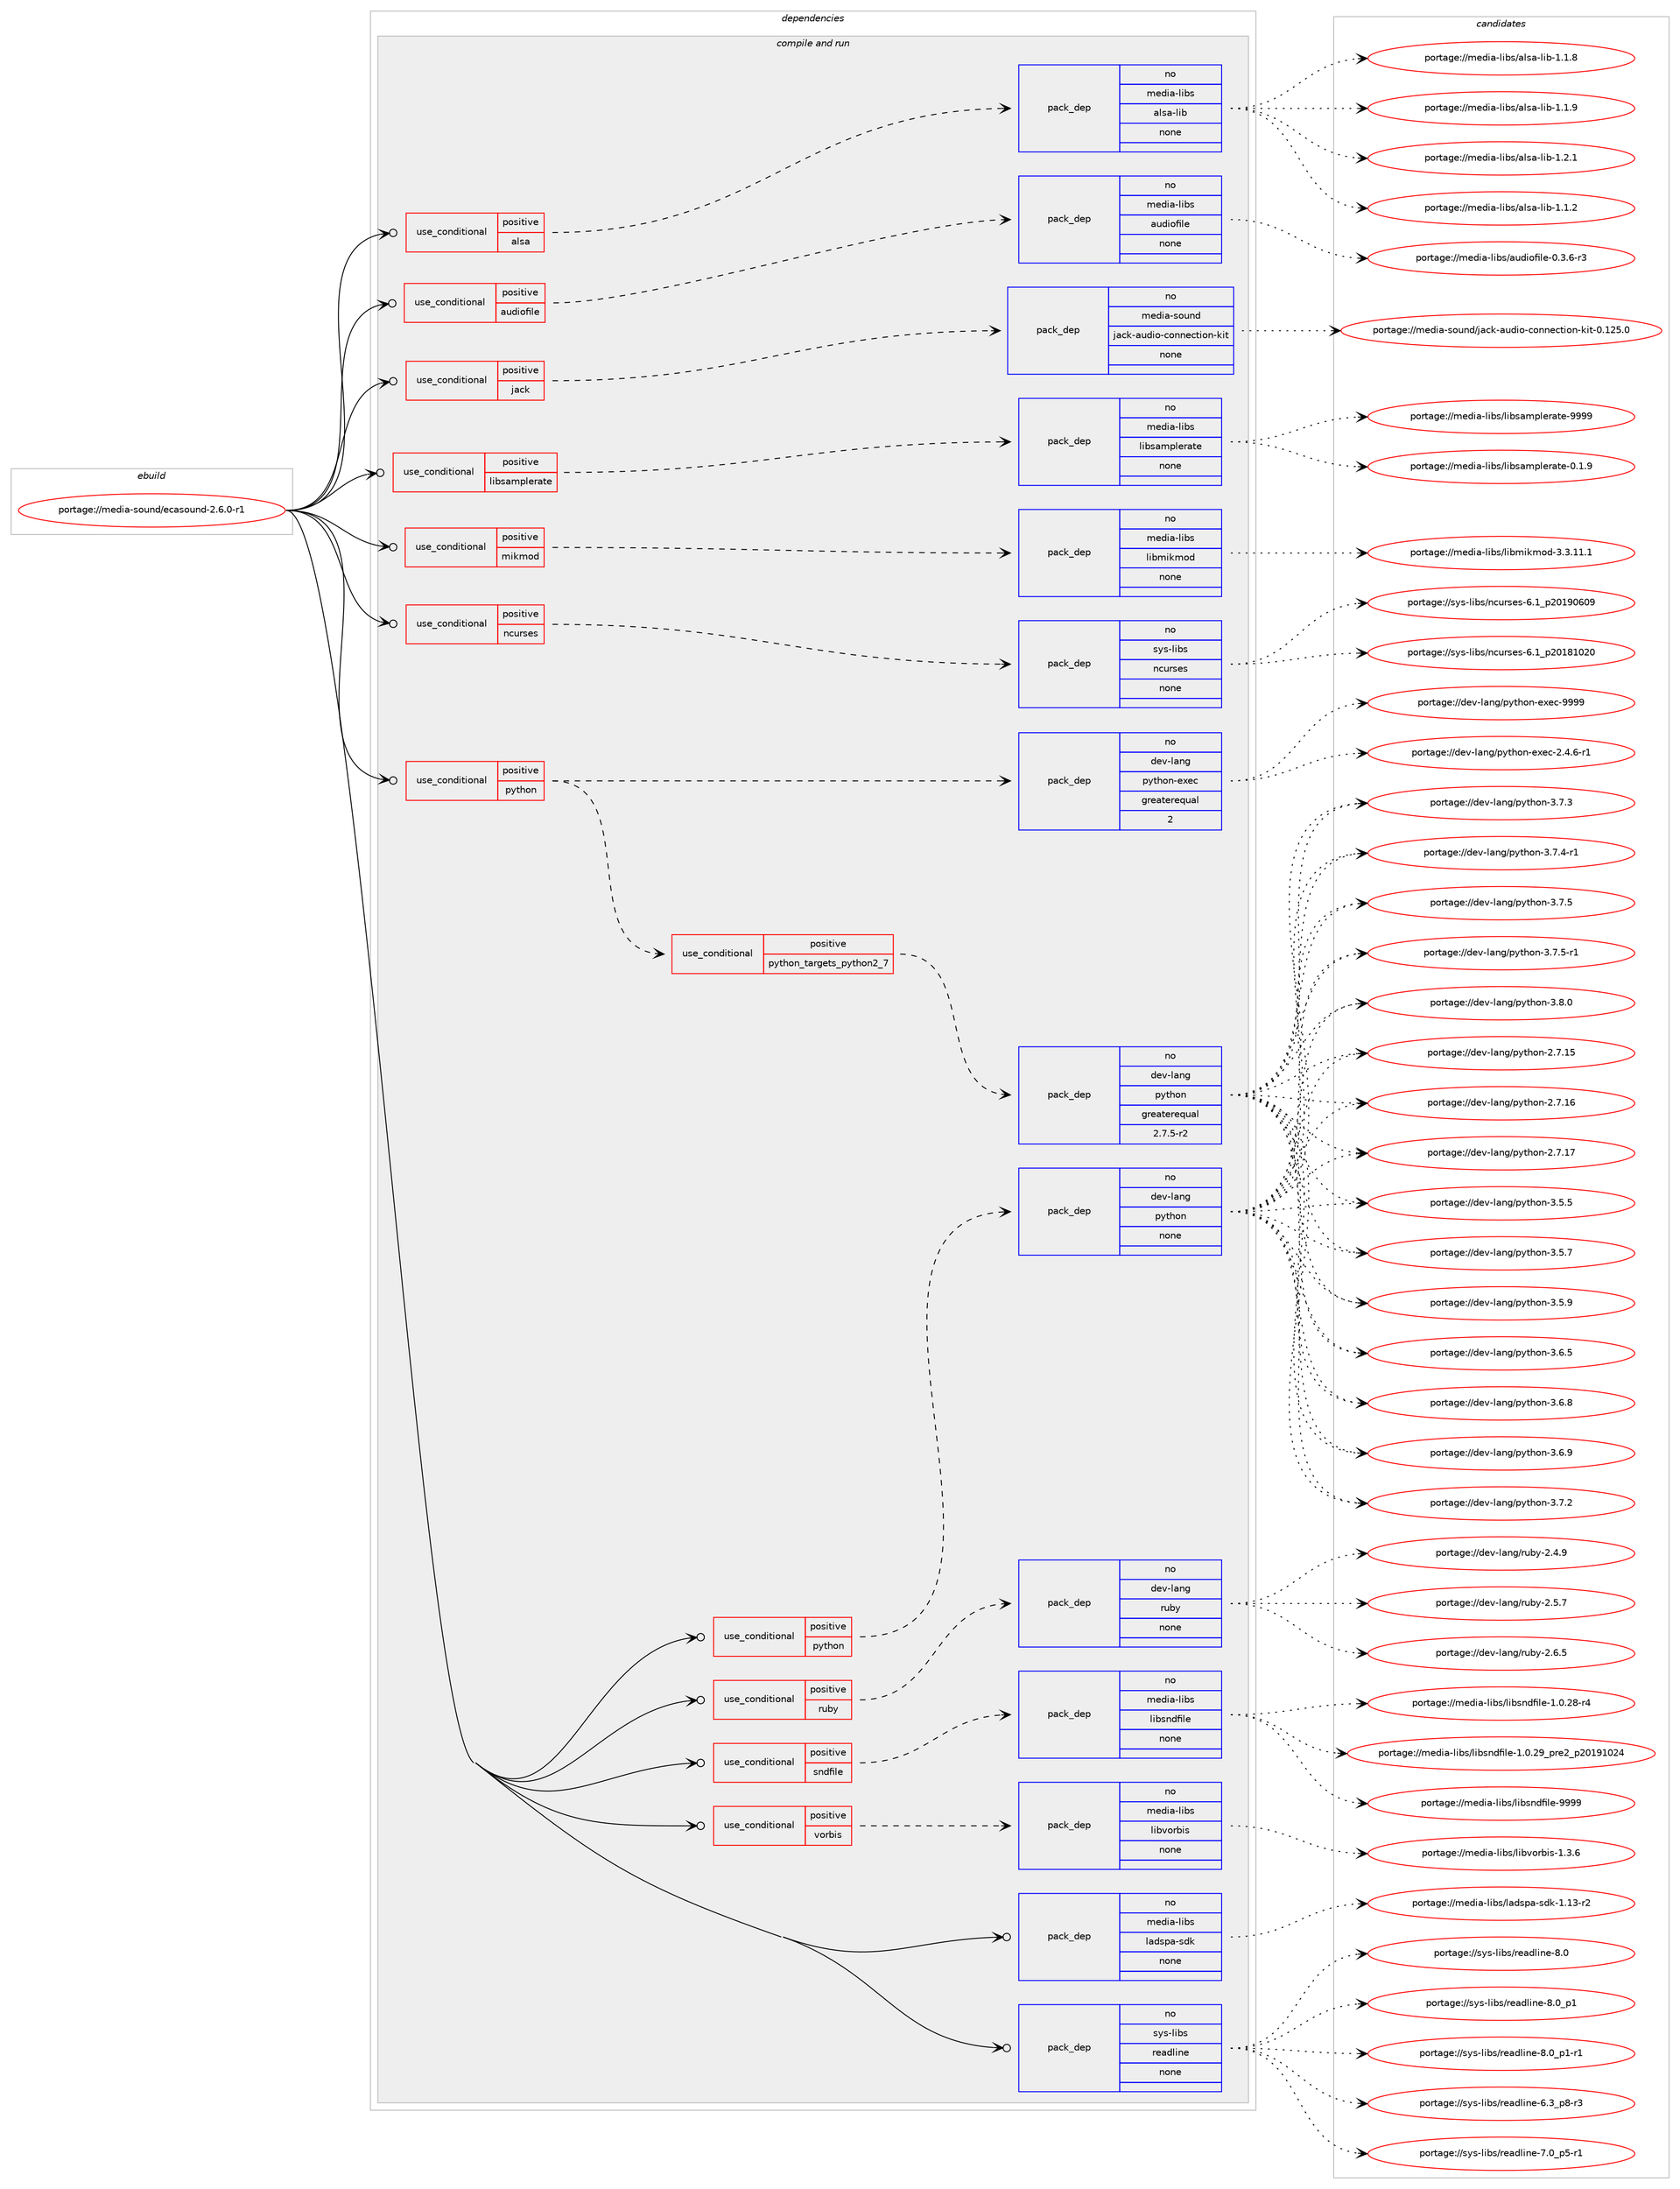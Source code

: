 digraph prolog {

# *************
# Graph options
# *************

newrank=true;
concentrate=true;
compound=true;
graph [rankdir=LR,fontname=Helvetica,fontsize=10,ranksep=1.5];#, ranksep=2.5, nodesep=0.2];
edge  [arrowhead=vee];
node  [fontname=Helvetica,fontsize=10];

# **********
# The ebuild
# **********

subgraph cluster_leftcol {
color=gray;
rank=same;
label=<<i>ebuild</i>>;
id [label="portage://media-sound/ecasound-2.6.0-r1", color=red, width=4, href="../media-sound/ecasound-2.6.0-r1.svg"];
}

# ****************
# The dependencies
# ****************

subgraph cluster_midcol {
color=gray;
label=<<i>dependencies</i>>;
subgraph cluster_compile {
fillcolor="#eeeeee";
style=filled;
label=<<i>compile</i>>;
}
subgraph cluster_compileandrun {
fillcolor="#eeeeee";
style=filled;
label=<<i>compile and run</i>>;
subgraph cond82343 {
dependency331376 [label=<<TABLE BORDER="0" CELLBORDER="1" CELLSPACING="0" CELLPADDING="4"><TR><TD ROWSPAN="3" CELLPADDING="10">use_conditional</TD></TR><TR><TD>positive</TD></TR><TR><TD>alsa</TD></TR></TABLE>>, shape=none, color=red];
subgraph pack243593 {
dependency331377 [label=<<TABLE BORDER="0" CELLBORDER="1" CELLSPACING="0" CELLPADDING="4" WIDTH="220"><TR><TD ROWSPAN="6" CELLPADDING="30">pack_dep</TD></TR><TR><TD WIDTH="110">no</TD></TR><TR><TD>media-libs</TD></TR><TR><TD>alsa-lib</TD></TR><TR><TD>none</TD></TR><TR><TD></TD></TR></TABLE>>, shape=none, color=blue];
}
dependency331376:e -> dependency331377:w [weight=20,style="dashed",arrowhead="vee"];
}
id:e -> dependency331376:w [weight=20,style="solid",arrowhead="odotvee"];
subgraph cond82344 {
dependency331378 [label=<<TABLE BORDER="0" CELLBORDER="1" CELLSPACING="0" CELLPADDING="4"><TR><TD ROWSPAN="3" CELLPADDING="10">use_conditional</TD></TR><TR><TD>positive</TD></TR><TR><TD>audiofile</TD></TR></TABLE>>, shape=none, color=red];
subgraph pack243594 {
dependency331379 [label=<<TABLE BORDER="0" CELLBORDER="1" CELLSPACING="0" CELLPADDING="4" WIDTH="220"><TR><TD ROWSPAN="6" CELLPADDING="30">pack_dep</TD></TR><TR><TD WIDTH="110">no</TD></TR><TR><TD>media-libs</TD></TR><TR><TD>audiofile</TD></TR><TR><TD>none</TD></TR><TR><TD></TD></TR></TABLE>>, shape=none, color=blue];
}
dependency331378:e -> dependency331379:w [weight=20,style="dashed",arrowhead="vee"];
}
id:e -> dependency331378:w [weight=20,style="solid",arrowhead="odotvee"];
subgraph cond82345 {
dependency331380 [label=<<TABLE BORDER="0" CELLBORDER="1" CELLSPACING="0" CELLPADDING="4"><TR><TD ROWSPAN="3" CELLPADDING="10">use_conditional</TD></TR><TR><TD>positive</TD></TR><TR><TD>jack</TD></TR></TABLE>>, shape=none, color=red];
subgraph pack243595 {
dependency331381 [label=<<TABLE BORDER="0" CELLBORDER="1" CELLSPACING="0" CELLPADDING="4" WIDTH="220"><TR><TD ROWSPAN="6" CELLPADDING="30">pack_dep</TD></TR><TR><TD WIDTH="110">no</TD></TR><TR><TD>media-sound</TD></TR><TR><TD>jack-audio-connection-kit</TD></TR><TR><TD>none</TD></TR><TR><TD></TD></TR></TABLE>>, shape=none, color=blue];
}
dependency331380:e -> dependency331381:w [weight=20,style="dashed",arrowhead="vee"];
}
id:e -> dependency331380:w [weight=20,style="solid",arrowhead="odotvee"];
subgraph cond82346 {
dependency331382 [label=<<TABLE BORDER="0" CELLBORDER="1" CELLSPACING="0" CELLPADDING="4"><TR><TD ROWSPAN="3" CELLPADDING="10">use_conditional</TD></TR><TR><TD>positive</TD></TR><TR><TD>libsamplerate</TD></TR></TABLE>>, shape=none, color=red];
subgraph pack243596 {
dependency331383 [label=<<TABLE BORDER="0" CELLBORDER="1" CELLSPACING="0" CELLPADDING="4" WIDTH="220"><TR><TD ROWSPAN="6" CELLPADDING="30">pack_dep</TD></TR><TR><TD WIDTH="110">no</TD></TR><TR><TD>media-libs</TD></TR><TR><TD>libsamplerate</TD></TR><TR><TD>none</TD></TR><TR><TD></TD></TR></TABLE>>, shape=none, color=blue];
}
dependency331382:e -> dependency331383:w [weight=20,style="dashed",arrowhead="vee"];
}
id:e -> dependency331382:w [weight=20,style="solid",arrowhead="odotvee"];
subgraph cond82347 {
dependency331384 [label=<<TABLE BORDER="0" CELLBORDER="1" CELLSPACING="0" CELLPADDING="4"><TR><TD ROWSPAN="3" CELLPADDING="10">use_conditional</TD></TR><TR><TD>positive</TD></TR><TR><TD>mikmod</TD></TR></TABLE>>, shape=none, color=red];
subgraph pack243597 {
dependency331385 [label=<<TABLE BORDER="0" CELLBORDER="1" CELLSPACING="0" CELLPADDING="4" WIDTH="220"><TR><TD ROWSPAN="6" CELLPADDING="30">pack_dep</TD></TR><TR><TD WIDTH="110">no</TD></TR><TR><TD>media-libs</TD></TR><TR><TD>libmikmod</TD></TR><TR><TD>none</TD></TR><TR><TD></TD></TR></TABLE>>, shape=none, color=blue];
}
dependency331384:e -> dependency331385:w [weight=20,style="dashed",arrowhead="vee"];
}
id:e -> dependency331384:w [weight=20,style="solid",arrowhead="odotvee"];
subgraph cond82348 {
dependency331386 [label=<<TABLE BORDER="0" CELLBORDER="1" CELLSPACING="0" CELLPADDING="4"><TR><TD ROWSPAN="3" CELLPADDING="10">use_conditional</TD></TR><TR><TD>positive</TD></TR><TR><TD>ncurses</TD></TR></TABLE>>, shape=none, color=red];
subgraph pack243598 {
dependency331387 [label=<<TABLE BORDER="0" CELLBORDER="1" CELLSPACING="0" CELLPADDING="4" WIDTH="220"><TR><TD ROWSPAN="6" CELLPADDING="30">pack_dep</TD></TR><TR><TD WIDTH="110">no</TD></TR><TR><TD>sys-libs</TD></TR><TR><TD>ncurses</TD></TR><TR><TD>none</TD></TR><TR><TD></TD></TR></TABLE>>, shape=none, color=blue];
}
dependency331386:e -> dependency331387:w [weight=20,style="dashed",arrowhead="vee"];
}
id:e -> dependency331386:w [weight=20,style="solid",arrowhead="odotvee"];
subgraph cond82349 {
dependency331388 [label=<<TABLE BORDER="0" CELLBORDER="1" CELLSPACING="0" CELLPADDING="4"><TR><TD ROWSPAN="3" CELLPADDING="10">use_conditional</TD></TR><TR><TD>positive</TD></TR><TR><TD>python</TD></TR></TABLE>>, shape=none, color=red];
subgraph cond82350 {
dependency331389 [label=<<TABLE BORDER="0" CELLBORDER="1" CELLSPACING="0" CELLPADDING="4"><TR><TD ROWSPAN="3" CELLPADDING="10">use_conditional</TD></TR><TR><TD>positive</TD></TR><TR><TD>python_targets_python2_7</TD></TR></TABLE>>, shape=none, color=red];
subgraph pack243599 {
dependency331390 [label=<<TABLE BORDER="0" CELLBORDER="1" CELLSPACING="0" CELLPADDING="4" WIDTH="220"><TR><TD ROWSPAN="6" CELLPADDING="30">pack_dep</TD></TR><TR><TD WIDTH="110">no</TD></TR><TR><TD>dev-lang</TD></TR><TR><TD>python</TD></TR><TR><TD>greaterequal</TD></TR><TR><TD>2.7.5-r2</TD></TR></TABLE>>, shape=none, color=blue];
}
dependency331389:e -> dependency331390:w [weight=20,style="dashed",arrowhead="vee"];
}
dependency331388:e -> dependency331389:w [weight=20,style="dashed",arrowhead="vee"];
subgraph pack243600 {
dependency331391 [label=<<TABLE BORDER="0" CELLBORDER="1" CELLSPACING="0" CELLPADDING="4" WIDTH="220"><TR><TD ROWSPAN="6" CELLPADDING="30">pack_dep</TD></TR><TR><TD WIDTH="110">no</TD></TR><TR><TD>dev-lang</TD></TR><TR><TD>python-exec</TD></TR><TR><TD>greaterequal</TD></TR><TR><TD>2</TD></TR></TABLE>>, shape=none, color=blue];
}
dependency331388:e -> dependency331391:w [weight=20,style="dashed",arrowhead="vee"];
}
id:e -> dependency331388:w [weight=20,style="solid",arrowhead="odotvee"];
subgraph cond82351 {
dependency331392 [label=<<TABLE BORDER="0" CELLBORDER="1" CELLSPACING="0" CELLPADDING="4"><TR><TD ROWSPAN="3" CELLPADDING="10">use_conditional</TD></TR><TR><TD>positive</TD></TR><TR><TD>python</TD></TR></TABLE>>, shape=none, color=red];
subgraph pack243601 {
dependency331393 [label=<<TABLE BORDER="0" CELLBORDER="1" CELLSPACING="0" CELLPADDING="4" WIDTH="220"><TR><TD ROWSPAN="6" CELLPADDING="30">pack_dep</TD></TR><TR><TD WIDTH="110">no</TD></TR><TR><TD>dev-lang</TD></TR><TR><TD>python</TD></TR><TR><TD>none</TD></TR><TR><TD></TD></TR></TABLE>>, shape=none, color=blue];
}
dependency331392:e -> dependency331393:w [weight=20,style="dashed",arrowhead="vee"];
}
id:e -> dependency331392:w [weight=20,style="solid",arrowhead="odotvee"];
subgraph cond82352 {
dependency331394 [label=<<TABLE BORDER="0" CELLBORDER="1" CELLSPACING="0" CELLPADDING="4"><TR><TD ROWSPAN="3" CELLPADDING="10">use_conditional</TD></TR><TR><TD>positive</TD></TR><TR><TD>ruby</TD></TR></TABLE>>, shape=none, color=red];
subgraph pack243602 {
dependency331395 [label=<<TABLE BORDER="0" CELLBORDER="1" CELLSPACING="0" CELLPADDING="4" WIDTH="220"><TR><TD ROWSPAN="6" CELLPADDING="30">pack_dep</TD></TR><TR><TD WIDTH="110">no</TD></TR><TR><TD>dev-lang</TD></TR><TR><TD>ruby</TD></TR><TR><TD>none</TD></TR><TR><TD></TD></TR></TABLE>>, shape=none, color=blue];
}
dependency331394:e -> dependency331395:w [weight=20,style="dashed",arrowhead="vee"];
}
id:e -> dependency331394:w [weight=20,style="solid",arrowhead="odotvee"];
subgraph cond82353 {
dependency331396 [label=<<TABLE BORDER="0" CELLBORDER="1" CELLSPACING="0" CELLPADDING="4"><TR><TD ROWSPAN="3" CELLPADDING="10">use_conditional</TD></TR><TR><TD>positive</TD></TR><TR><TD>sndfile</TD></TR></TABLE>>, shape=none, color=red];
subgraph pack243603 {
dependency331397 [label=<<TABLE BORDER="0" CELLBORDER="1" CELLSPACING="0" CELLPADDING="4" WIDTH="220"><TR><TD ROWSPAN="6" CELLPADDING="30">pack_dep</TD></TR><TR><TD WIDTH="110">no</TD></TR><TR><TD>media-libs</TD></TR><TR><TD>libsndfile</TD></TR><TR><TD>none</TD></TR><TR><TD></TD></TR></TABLE>>, shape=none, color=blue];
}
dependency331396:e -> dependency331397:w [weight=20,style="dashed",arrowhead="vee"];
}
id:e -> dependency331396:w [weight=20,style="solid",arrowhead="odotvee"];
subgraph cond82354 {
dependency331398 [label=<<TABLE BORDER="0" CELLBORDER="1" CELLSPACING="0" CELLPADDING="4"><TR><TD ROWSPAN="3" CELLPADDING="10">use_conditional</TD></TR><TR><TD>positive</TD></TR><TR><TD>vorbis</TD></TR></TABLE>>, shape=none, color=red];
subgraph pack243604 {
dependency331399 [label=<<TABLE BORDER="0" CELLBORDER="1" CELLSPACING="0" CELLPADDING="4" WIDTH="220"><TR><TD ROWSPAN="6" CELLPADDING="30">pack_dep</TD></TR><TR><TD WIDTH="110">no</TD></TR><TR><TD>media-libs</TD></TR><TR><TD>libvorbis</TD></TR><TR><TD>none</TD></TR><TR><TD></TD></TR></TABLE>>, shape=none, color=blue];
}
dependency331398:e -> dependency331399:w [weight=20,style="dashed",arrowhead="vee"];
}
id:e -> dependency331398:w [weight=20,style="solid",arrowhead="odotvee"];
subgraph pack243605 {
dependency331400 [label=<<TABLE BORDER="0" CELLBORDER="1" CELLSPACING="0" CELLPADDING="4" WIDTH="220"><TR><TD ROWSPAN="6" CELLPADDING="30">pack_dep</TD></TR><TR><TD WIDTH="110">no</TD></TR><TR><TD>media-libs</TD></TR><TR><TD>ladspa-sdk</TD></TR><TR><TD>none</TD></TR><TR><TD></TD></TR></TABLE>>, shape=none, color=blue];
}
id:e -> dependency331400:w [weight=20,style="solid",arrowhead="odotvee"];
subgraph pack243606 {
dependency331401 [label=<<TABLE BORDER="0" CELLBORDER="1" CELLSPACING="0" CELLPADDING="4" WIDTH="220"><TR><TD ROWSPAN="6" CELLPADDING="30">pack_dep</TD></TR><TR><TD WIDTH="110">no</TD></TR><TR><TD>sys-libs</TD></TR><TR><TD>readline</TD></TR><TR><TD>none</TD></TR><TR><TD></TD></TR></TABLE>>, shape=none, color=blue];
}
id:e -> dependency331401:w [weight=20,style="solid",arrowhead="odotvee"];
}
subgraph cluster_run {
fillcolor="#eeeeee";
style=filled;
label=<<i>run</i>>;
}
}

# **************
# The candidates
# **************

subgraph cluster_choices {
rank=same;
color=gray;
label=<<i>candidates</i>>;

subgraph choice243593 {
color=black;
nodesep=1;
choiceportage1091011001059745108105981154797108115974510810598454946494650 [label="portage://media-libs/alsa-lib-1.1.2", color=red, width=4,href="../media-libs/alsa-lib-1.1.2.svg"];
choiceportage1091011001059745108105981154797108115974510810598454946494656 [label="portage://media-libs/alsa-lib-1.1.8", color=red, width=4,href="../media-libs/alsa-lib-1.1.8.svg"];
choiceportage1091011001059745108105981154797108115974510810598454946494657 [label="portage://media-libs/alsa-lib-1.1.9", color=red, width=4,href="../media-libs/alsa-lib-1.1.9.svg"];
choiceportage1091011001059745108105981154797108115974510810598454946504649 [label="portage://media-libs/alsa-lib-1.2.1", color=red, width=4,href="../media-libs/alsa-lib-1.2.1.svg"];
dependency331377:e -> choiceportage1091011001059745108105981154797108115974510810598454946494650:w [style=dotted,weight="100"];
dependency331377:e -> choiceportage1091011001059745108105981154797108115974510810598454946494656:w [style=dotted,weight="100"];
dependency331377:e -> choiceportage1091011001059745108105981154797108115974510810598454946494657:w [style=dotted,weight="100"];
dependency331377:e -> choiceportage1091011001059745108105981154797108115974510810598454946504649:w [style=dotted,weight="100"];
}
subgraph choice243594 {
color=black;
nodesep=1;
choiceportage10910110010597451081059811547971171001051111021051081014548465146544511451 [label="portage://media-libs/audiofile-0.3.6-r3", color=red, width=4,href="../media-libs/audiofile-0.3.6-r3.svg"];
dependency331379:e -> choiceportage10910110010597451081059811547971171001051111021051081014548465146544511451:w [style=dotted,weight="100"];
}
subgraph choice243595 {
color=black;
nodesep=1;
choiceportage10910110010597451151111171101004710697991074597117100105111459911111011010199116105111110451071051164548464950534648 [label="portage://media-sound/jack-audio-connection-kit-0.125.0", color=red, width=4,href="../media-sound/jack-audio-connection-kit-0.125.0.svg"];
dependency331381:e -> choiceportage10910110010597451151111171101004710697991074597117100105111459911111011010199116105111110451071051164548464950534648:w [style=dotted,weight="100"];
}
subgraph choice243596 {
color=black;
nodesep=1;
choiceportage10910110010597451081059811547108105981159710911210810111497116101454846494657 [label="portage://media-libs/libsamplerate-0.1.9", color=red, width=4,href="../media-libs/libsamplerate-0.1.9.svg"];
choiceportage109101100105974510810598115471081059811597109112108101114971161014557575757 [label="portage://media-libs/libsamplerate-9999", color=red, width=4,href="../media-libs/libsamplerate-9999.svg"];
dependency331383:e -> choiceportage10910110010597451081059811547108105981159710911210810111497116101454846494657:w [style=dotted,weight="100"];
dependency331383:e -> choiceportage109101100105974510810598115471081059811597109112108101114971161014557575757:w [style=dotted,weight="100"];
}
subgraph choice243597 {
color=black;
nodesep=1;
choiceportage1091011001059745108105981154710810598109105107109111100455146514649494649 [label="portage://media-libs/libmikmod-3.3.11.1", color=red, width=4,href="../media-libs/libmikmod-3.3.11.1.svg"];
dependency331385:e -> choiceportage1091011001059745108105981154710810598109105107109111100455146514649494649:w [style=dotted,weight="100"];
}
subgraph choice243598 {
color=black;
nodesep=1;
choiceportage1151211154510810598115471109911711411510111545544649951125048495649485048 [label="portage://sys-libs/ncurses-6.1_p20181020", color=red, width=4,href="../sys-libs/ncurses-6.1_p20181020.svg"];
choiceportage1151211154510810598115471109911711411510111545544649951125048495748544857 [label="portage://sys-libs/ncurses-6.1_p20190609", color=red, width=4,href="../sys-libs/ncurses-6.1_p20190609.svg"];
dependency331387:e -> choiceportage1151211154510810598115471109911711411510111545544649951125048495649485048:w [style=dotted,weight="100"];
dependency331387:e -> choiceportage1151211154510810598115471109911711411510111545544649951125048495748544857:w [style=dotted,weight="100"];
}
subgraph choice243599 {
color=black;
nodesep=1;
choiceportage10010111845108971101034711212111610411111045504655464953 [label="portage://dev-lang/python-2.7.15", color=red, width=4,href="../dev-lang/python-2.7.15.svg"];
choiceportage10010111845108971101034711212111610411111045504655464954 [label="portage://dev-lang/python-2.7.16", color=red, width=4,href="../dev-lang/python-2.7.16.svg"];
choiceportage10010111845108971101034711212111610411111045504655464955 [label="portage://dev-lang/python-2.7.17", color=red, width=4,href="../dev-lang/python-2.7.17.svg"];
choiceportage100101118451089711010347112121116104111110455146534653 [label="portage://dev-lang/python-3.5.5", color=red, width=4,href="../dev-lang/python-3.5.5.svg"];
choiceportage100101118451089711010347112121116104111110455146534655 [label="portage://dev-lang/python-3.5.7", color=red, width=4,href="../dev-lang/python-3.5.7.svg"];
choiceportage100101118451089711010347112121116104111110455146534657 [label="portage://dev-lang/python-3.5.9", color=red, width=4,href="../dev-lang/python-3.5.9.svg"];
choiceportage100101118451089711010347112121116104111110455146544653 [label="portage://dev-lang/python-3.6.5", color=red, width=4,href="../dev-lang/python-3.6.5.svg"];
choiceportage100101118451089711010347112121116104111110455146544656 [label="portage://dev-lang/python-3.6.8", color=red, width=4,href="../dev-lang/python-3.6.8.svg"];
choiceportage100101118451089711010347112121116104111110455146544657 [label="portage://dev-lang/python-3.6.9", color=red, width=4,href="../dev-lang/python-3.6.9.svg"];
choiceportage100101118451089711010347112121116104111110455146554650 [label="portage://dev-lang/python-3.7.2", color=red, width=4,href="../dev-lang/python-3.7.2.svg"];
choiceportage100101118451089711010347112121116104111110455146554651 [label="portage://dev-lang/python-3.7.3", color=red, width=4,href="../dev-lang/python-3.7.3.svg"];
choiceportage1001011184510897110103471121211161041111104551465546524511449 [label="portage://dev-lang/python-3.7.4-r1", color=red, width=4,href="../dev-lang/python-3.7.4-r1.svg"];
choiceportage100101118451089711010347112121116104111110455146554653 [label="portage://dev-lang/python-3.7.5", color=red, width=4,href="../dev-lang/python-3.7.5.svg"];
choiceportage1001011184510897110103471121211161041111104551465546534511449 [label="portage://dev-lang/python-3.7.5-r1", color=red, width=4,href="../dev-lang/python-3.7.5-r1.svg"];
choiceportage100101118451089711010347112121116104111110455146564648 [label="portage://dev-lang/python-3.8.0", color=red, width=4,href="../dev-lang/python-3.8.0.svg"];
dependency331390:e -> choiceportage10010111845108971101034711212111610411111045504655464953:w [style=dotted,weight="100"];
dependency331390:e -> choiceportage10010111845108971101034711212111610411111045504655464954:w [style=dotted,weight="100"];
dependency331390:e -> choiceportage10010111845108971101034711212111610411111045504655464955:w [style=dotted,weight="100"];
dependency331390:e -> choiceportage100101118451089711010347112121116104111110455146534653:w [style=dotted,weight="100"];
dependency331390:e -> choiceportage100101118451089711010347112121116104111110455146534655:w [style=dotted,weight="100"];
dependency331390:e -> choiceportage100101118451089711010347112121116104111110455146534657:w [style=dotted,weight="100"];
dependency331390:e -> choiceportage100101118451089711010347112121116104111110455146544653:w [style=dotted,weight="100"];
dependency331390:e -> choiceportage100101118451089711010347112121116104111110455146544656:w [style=dotted,weight="100"];
dependency331390:e -> choiceportage100101118451089711010347112121116104111110455146544657:w [style=dotted,weight="100"];
dependency331390:e -> choiceportage100101118451089711010347112121116104111110455146554650:w [style=dotted,weight="100"];
dependency331390:e -> choiceportage100101118451089711010347112121116104111110455146554651:w [style=dotted,weight="100"];
dependency331390:e -> choiceportage1001011184510897110103471121211161041111104551465546524511449:w [style=dotted,weight="100"];
dependency331390:e -> choiceportage100101118451089711010347112121116104111110455146554653:w [style=dotted,weight="100"];
dependency331390:e -> choiceportage1001011184510897110103471121211161041111104551465546534511449:w [style=dotted,weight="100"];
dependency331390:e -> choiceportage100101118451089711010347112121116104111110455146564648:w [style=dotted,weight="100"];
}
subgraph choice243600 {
color=black;
nodesep=1;
choiceportage10010111845108971101034711212111610411111045101120101994550465246544511449 [label="portage://dev-lang/python-exec-2.4.6-r1", color=red, width=4,href="../dev-lang/python-exec-2.4.6-r1.svg"];
choiceportage10010111845108971101034711212111610411111045101120101994557575757 [label="portage://dev-lang/python-exec-9999", color=red, width=4,href="../dev-lang/python-exec-9999.svg"];
dependency331391:e -> choiceportage10010111845108971101034711212111610411111045101120101994550465246544511449:w [style=dotted,weight="100"];
dependency331391:e -> choiceportage10010111845108971101034711212111610411111045101120101994557575757:w [style=dotted,weight="100"];
}
subgraph choice243601 {
color=black;
nodesep=1;
choiceportage10010111845108971101034711212111610411111045504655464953 [label="portage://dev-lang/python-2.7.15", color=red, width=4,href="../dev-lang/python-2.7.15.svg"];
choiceportage10010111845108971101034711212111610411111045504655464954 [label="portage://dev-lang/python-2.7.16", color=red, width=4,href="../dev-lang/python-2.7.16.svg"];
choiceportage10010111845108971101034711212111610411111045504655464955 [label="portage://dev-lang/python-2.7.17", color=red, width=4,href="../dev-lang/python-2.7.17.svg"];
choiceportage100101118451089711010347112121116104111110455146534653 [label="portage://dev-lang/python-3.5.5", color=red, width=4,href="../dev-lang/python-3.5.5.svg"];
choiceportage100101118451089711010347112121116104111110455146534655 [label="portage://dev-lang/python-3.5.7", color=red, width=4,href="../dev-lang/python-3.5.7.svg"];
choiceportage100101118451089711010347112121116104111110455146534657 [label="portage://dev-lang/python-3.5.9", color=red, width=4,href="../dev-lang/python-3.5.9.svg"];
choiceportage100101118451089711010347112121116104111110455146544653 [label="portage://dev-lang/python-3.6.5", color=red, width=4,href="../dev-lang/python-3.6.5.svg"];
choiceportage100101118451089711010347112121116104111110455146544656 [label="portage://dev-lang/python-3.6.8", color=red, width=4,href="../dev-lang/python-3.6.8.svg"];
choiceportage100101118451089711010347112121116104111110455146544657 [label="portage://dev-lang/python-3.6.9", color=red, width=4,href="../dev-lang/python-3.6.9.svg"];
choiceportage100101118451089711010347112121116104111110455146554650 [label="portage://dev-lang/python-3.7.2", color=red, width=4,href="../dev-lang/python-3.7.2.svg"];
choiceportage100101118451089711010347112121116104111110455146554651 [label="portage://dev-lang/python-3.7.3", color=red, width=4,href="../dev-lang/python-3.7.3.svg"];
choiceportage1001011184510897110103471121211161041111104551465546524511449 [label="portage://dev-lang/python-3.7.4-r1", color=red, width=4,href="../dev-lang/python-3.7.4-r1.svg"];
choiceportage100101118451089711010347112121116104111110455146554653 [label="portage://dev-lang/python-3.7.5", color=red, width=4,href="../dev-lang/python-3.7.5.svg"];
choiceportage1001011184510897110103471121211161041111104551465546534511449 [label="portage://dev-lang/python-3.7.5-r1", color=red, width=4,href="../dev-lang/python-3.7.5-r1.svg"];
choiceportage100101118451089711010347112121116104111110455146564648 [label="portage://dev-lang/python-3.8.0", color=red, width=4,href="../dev-lang/python-3.8.0.svg"];
dependency331393:e -> choiceportage10010111845108971101034711212111610411111045504655464953:w [style=dotted,weight="100"];
dependency331393:e -> choiceportage10010111845108971101034711212111610411111045504655464954:w [style=dotted,weight="100"];
dependency331393:e -> choiceportage10010111845108971101034711212111610411111045504655464955:w [style=dotted,weight="100"];
dependency331393:e -> choiceportage100101118451089711010347112121116104111110455146534653:w [style=dotted,weight="100"];
dependency331393:e -> choiceportage100101118451089711010347112121116104111110455146534655:w [style=dotted,weight="100"];
dependency331393:e -> choiceportage100101118451089711010347112121116104111110455146534657:w [style=dotted,weight="100"];
dependency331393:e -> choiceportage100101118451089711010347112121116104111110455146544653:w [style=dotted,weight="100"];
dependency331393:e -> choiceportage100101118451089711010347112121116104111110455146544656:w [style=dotted,weight="100"];
dependency331393:e -> choiceportage100101118451089711010347112121116104111110455146544657:w [style=dotted,weight="100"];
dependency331393:e -> choiceportage100101118451089711010347112121116104111110455146554650:w [style=dotted,weight="100"];
dependency331393:e -> choiceportage100101118451089711010347112121116104111110455146554651:w [style=dotted,weight="100"];
dependency331393:e -> choiceportage1001011184510897110103471121211161041111104551465546524511449:w [style=dotted,weight="100"];
dependency331393:e -> choiceportage100101118451089711010347112121116104111110455146554653:w [style=dotted,weight="100"];
dependency331393:e -> choiceportage1001011184510897110103471121211161041111104551465546534511449:w [style=dotted,weight="100"];
dependency331393:e -> choiceportage100101118451089711010347112121116104111110455146564648:w [style=dotted,weight="100"];
}
subgraph choice243602 {
color=black;
nodesep=1;
choiceportage10010111845108971101034711411798121455046524657 [label="portage://dev-lang/ruby-2.4.9", color=red, width=4,href="../dev-lang/ruby-2.4.9.svg"];
choiceportage10010111845108971101034711411798121455046534655 [label="portage://dev-lang/ruby-2.5.7", color=red, width=4,href="../dev-lang/ruby-2.5.7.svg"];
choiceportage10010111845108971101034711411798121455046544653 [label="portage://dev-lang/ruby-2.6.5", color=red, width=4,href="../dev-lang/ruby-2.6.5.svg"];
dependency331395:e -> choiceportage10010111845108971101034711411798121455046524657:w [style=dotted,weight="100"];
dependency331395:e -> choiceportage10010111845108971101034711411798121455046534655:w [style=dotted,weight="100"];
dependency331395:e -> choiceportage10010111845108971101034711411798121455046544653:w [style=dotted,weight="100"];
}
subgraph choice243603 {
color=black;
nodesep=1;
choiceportage1091011001059745108105981154710810598115110100102105108101454946484650564511452 [label="portage://media-libs/libsndfile-1.0.28-r4", color=red, width=4,href="../media-libs/libsndfile-1.0.28-r4.svg"];
choiceportage1091011001059745108105981154710810598115110100102105108101454946484650579511211410150951125048495749485052 [label="portage://media-libs/libsndfile-1.0.29_pre2_p20191024", color=red, width=4,href="../media-libs/libsndfile-1.0.29_pre2_p20191024.svg"];
choiceportage10910110010597451081059811547108105981151101001021051081014557575757 [label="portage://media-libs/libsndfile-9999", color=red, width=4,href="../media-libs/libsndfile-9999.svg"];
dependency331397:e -> choiceportage1091011001059745108105981154710810598115110100102105108101454946484650564511452:w [style=dotted,weight="100"];
dependency331397:e -> choiceportage1091011001059745108105981154710810598115110100102105108101454946484650579511211410150951125048495749485052:w [style=dotted,weight="100"];
dependency331397:e -> choiceportage10910110010597451081059811547108105981151101001021051081014557575757:w [style=dotted,weight="100"];
}
subgraph choice243604 {
color=black;
nodesep=1;
choiceportage109101100105974510810598115471081059811811111498105115454946514654 [label="portage://media-libs/libvorbis-1.3.6", color=red, width=4,href="../media-libs/libvorbis-1.3.6.svg"];
dependency331399:e -> choiceportage109101100105974510810598115471081059811811111498105115454946514654:w [style=dotted,weight="100"];
}
subgraph choice243605 {
color=black;
nodesep=1;
choiceportage1091011001059745108105981154710897100115112974511510010745494649514511450 [label="portage://media-libs/ladspa-sdk-1.13-r2", color=red, width=4,href="../media-libs/ladspa-sdk-1.13-r2.svg"];
dependency331400:e -> choiceportage1091011001059745108105981154710897100115112974511510010745494649514511450:w [style=dotted,weight="100"];
}
subgraph choice243606 {
color=black;
nodesep=1;
choiceportage115121115451081059811547114101971001081051101014554465195112564511451 [label="portage://sys-libs/readline-6.3_p8-r3", color=red, width=4,href="../sys-libs/readline-6.3_p8-r3.svg"];
choiceportage115121115451081059811547114101971001081051101014555464895112534511449 [label="portage://sys-libs/readline-7.0_p5-r1", color=red, width=4,href="../sys-libs/readline-7.0_p5-r1.svg"];
choiceportage1151211154510810598115471141019710010810511010145564648 [label="portage://sys-libs/readline-8.0", color=red, width=4,href="../sys-libs/readline-8.0.svg"];
choiceportage11512111545108105981154711410197100108105110101455646489511249 [label="portage://sys-libs/readline-8.0_p1", color=red, width=4,href="../sys-libs/readline-8.0_p1.svg"];
choiceportage115121115451081059811547114101971001081051101014556464895112494511449 [label="portage://sys-libs/readline-8.0_p1-r1", color=red, width=4,href="../sys-libs/readline-8.0_p1-r1.svg"];
dependency331401:e -> choiceportage115121115451081059811547114101971001081051101014554465195112564511451:w [style=dotted,weight="100"];
dependency331401:e -> choiceportage115121115451081059811547114101971001081051101014555464895112534511449:w [style=dotted,weight="100"];
dependency331401:e -> choiceportage1151211154510810598115471141019710010810511010145564648:w [style=dotted,weight="100"];
dependency331401:e -> choiceportage11512111545108105981154711410197100108105110101455646489511249:w [style=dotted,weight="100"];
dependency331401:e -> choiceportage115121115451081059811547114101971001081051101014556464895112494511449:w [style=dotted,weight="100"];
}
}

}
